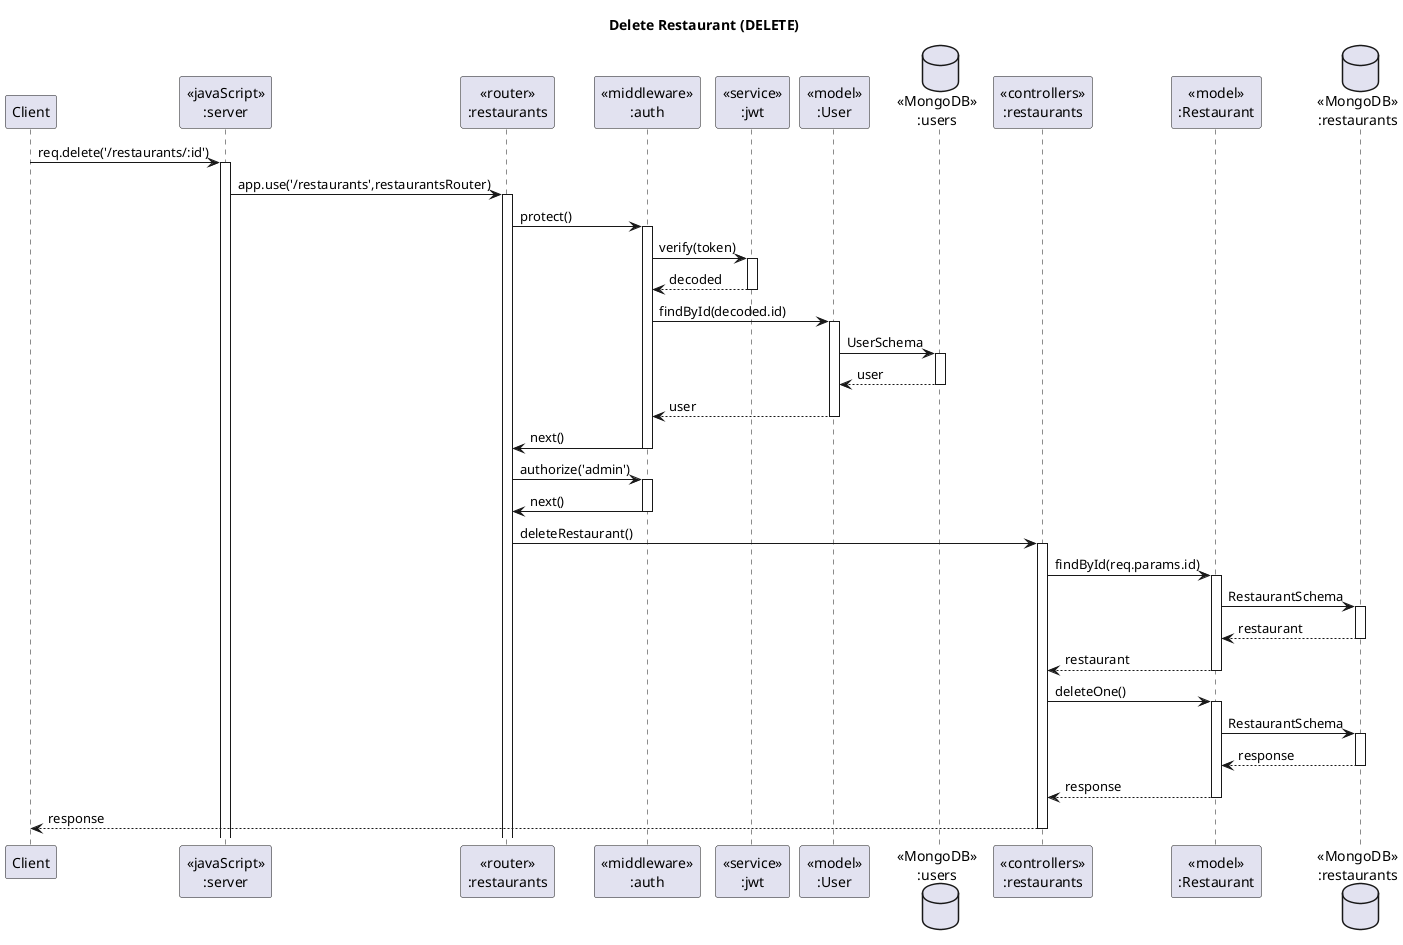 @startuml Delete Restaurant (DELETE)

' header Sameple VacQ Sequence Diagram
' footer Page %page% of %lastpage%
title "Delete Restaurant (DELETE)"

participant "Client" as client
participant "<<javaScript>>\n:server" as server
participant "<<router>>\n:restaurants" as restaurantsRouter
participant "<<middleware>>\n:auth" as authMiddleware
participant "<<service>>\n:jwt" as jwtService
participant "<<model>>\n:User" as userModel
database "<<MongoDB>>\n:users" as users
participant "<<controllers>>\n:restaurants" as restaurantsController
participant "<<model>>\n:Restaurant" as restaurantModel
database "<<MongoDB>>\n:restaurants" as RestaurantsDatabase

client->server ++:req.delete('/restaurants/:id')
server->restaurantsRouter ++:app.use('/restaurants',restaurantsRouter)

restaurantsRouter -> authMiddleware ++:protect()
authMiddleware -> jwtService ++:verify(token)
jwtService --> authMiddleware --:decoded
authMiddleware -> userModel ++:findById(decoded.id)
userModel -> users ++:UserSchema
users --> userModel --:user
userModel --> authMiddleware --:user
authMiddleware -> restaurantsRouter --:next()

restaurantsRouter -> authMiddleware ++:authorize('admin')
authMiddleware -> restaurantsRouter --:next()

restaurantsRouter -> restaurantsController ++:deleteRestaurant()
restaurantsController->restaurantModel ++:findById(req.params.id)
restaurantModel ->RestaurantsDatabase ++: RestaurantSchema
RestaurantsDatabase --> restaurantModel --: restaurant
restaurantsController <-- restaurantModel --:restaurant
restaurantsController->restaurantModel ++:deleteOne()
restaurantModel ->RestaurantsDatabase ++: RestaurantSchema
RestaurantsDatabase --> restaurantModel --: response
restaurantsController <-- restaurantModel --:response
restaurantsController-->client --:response

@enduml
